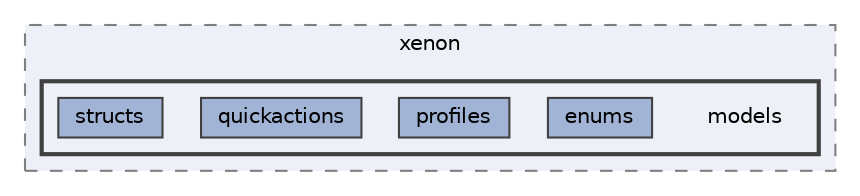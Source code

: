 digraph "xenon/includes/xenon/models"
{
 // LATEX_PDF_SIZE
  bgcolor="transparent";
  edge [fontname=Helvetica,fontsize=10,labelfontname=Helvetica,labelfontsize=10];
  node [fontname=Helvetica,fontsize=10,shape=box,height=0.2,width=0.4];
  compound=true
  subgraph clusterdir_f73f1dd2b51362435482a6cb100d4acf {
    graph [ bgcolor="#edf0f7", pencolor="grey50", label="xenon", fontname=Helvetica,fontsize=10 style="filled,dashed", URL="dir_f73f1dd2b51362435482a6cb100d4acf.html",tooltip=""]
  subgraph clusterdir_fdb222603bbc0e26193fb99c0f037cbc {
    graph [ bgcolor="#edf0f7", pencolor="grey25", label="", fontname=Helvetica,fontsize=10 style="filled,bold", URL="dir_fdb222603bbc0e26193fb99c0f037cbc.html",tooltip=""]
    dir_fdb222603bbc0e26193fb99c0f037cbc [shape=plaintext, label="models"];
  dir_68cde46dd12322a1ee908e7e3b256fc8 [label="enums", fillcolor="#a2b4d6", color="grey25", style="filled", URL="dir_68cde46dd12322a1ee908e7e3b256fc8.html",tooltip=""];
  dir_a3718a424befc51859e035aaba860e3a [label="profiles", fillcolor="#a2b4d6", color="grey25", style="filled", URL="dir_a3718a424befc51859e035aaba860e3a.html",tooltip=""];
  dir_d20dc8d8269cedbade21ae7b55431272 [label="quickactions", fillcolor="#a2b4d6", color="grey25", style="filled", URL="dir_d20dc8d8269cedbade21ae7b55431272.html",tooltip=""];
  dir_924527b25d43ecdbe8ad60bf43280702 [label="structs", fillcolor="#a2b4d6", color="grey25", style="filled", URL="dir_924527b25d43ecdbe8ad60bf43280702.html",tooltip=""];
  }
  }
}
